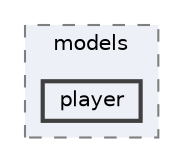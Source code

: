 digraph "/Users/nicolapanozzo/unibo/Kaunas Courses/Component Based Software Engineering/chesscom_api_wrapper/app/chesscomwrapper/src/models/player"
{
 // LATEX_PDF_SIZE
  bgcolor="transparent";
  edge [fontname=Helvetica,fontsize=10,labelfontname=Helvetica,labelfontsize=10];
  node [fontname=Helvetica,fontsize=10,shape=box,height=0.2,width=0.4];
  compound=true
  subgraph clusterdir_bdeba5f06b852fec80257c0bf4c3c36e {
    graph [ bgcolor="#edf0f7", pencolor="grey50", label="models", fontname=Helvetica,fontsize=10 style="filled,dashed", URL="dir_bdeba5f06b852fec80257c0bf4c3c36e.html",tooltip=""]
  dir_8b4ada8bca67ea970f20a15911bb91b5 [label="player", fillcolor="#edf0f7", color="grey25", style="filled,bold", URL="dir_8b4ada8bca67ea970f20a15911bb91b5.html",tooltip=""];
  }
}
